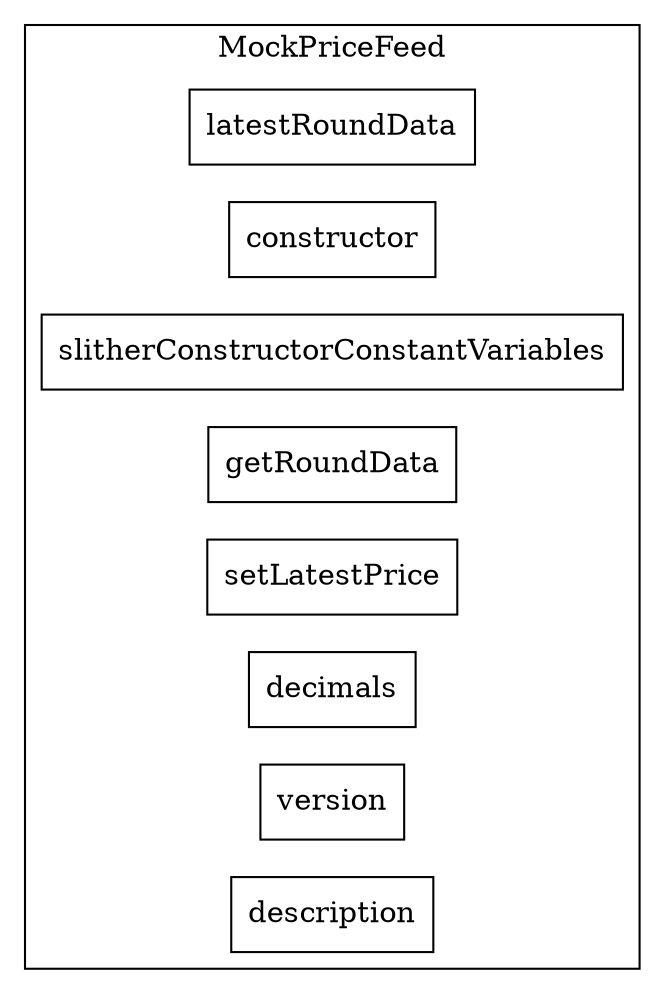 strict digraph {
rankdir="LR"
node [shape=box]
subgraph cluster_8113_MockPriceFeed {
label = "MockPriceFeed"
"8113_latestRoundData" [label="latestRoundData"]
"8113_constructor" [label="constructor"]
"8113_slitherConstructorConstantVariables" [label="slitherConstructorConstantVariables"]
"8113_getRoundData" [label="getRoundData"]
"8113_setLatestPrice" [label="setLatestPrice"]
"8113_decimals" [label="decimals"]
"8113_version" [label="version"]
"8113_description" [label="description"]
}subgraph cluster_solidity {
label = "[Solidity]"
}
}
